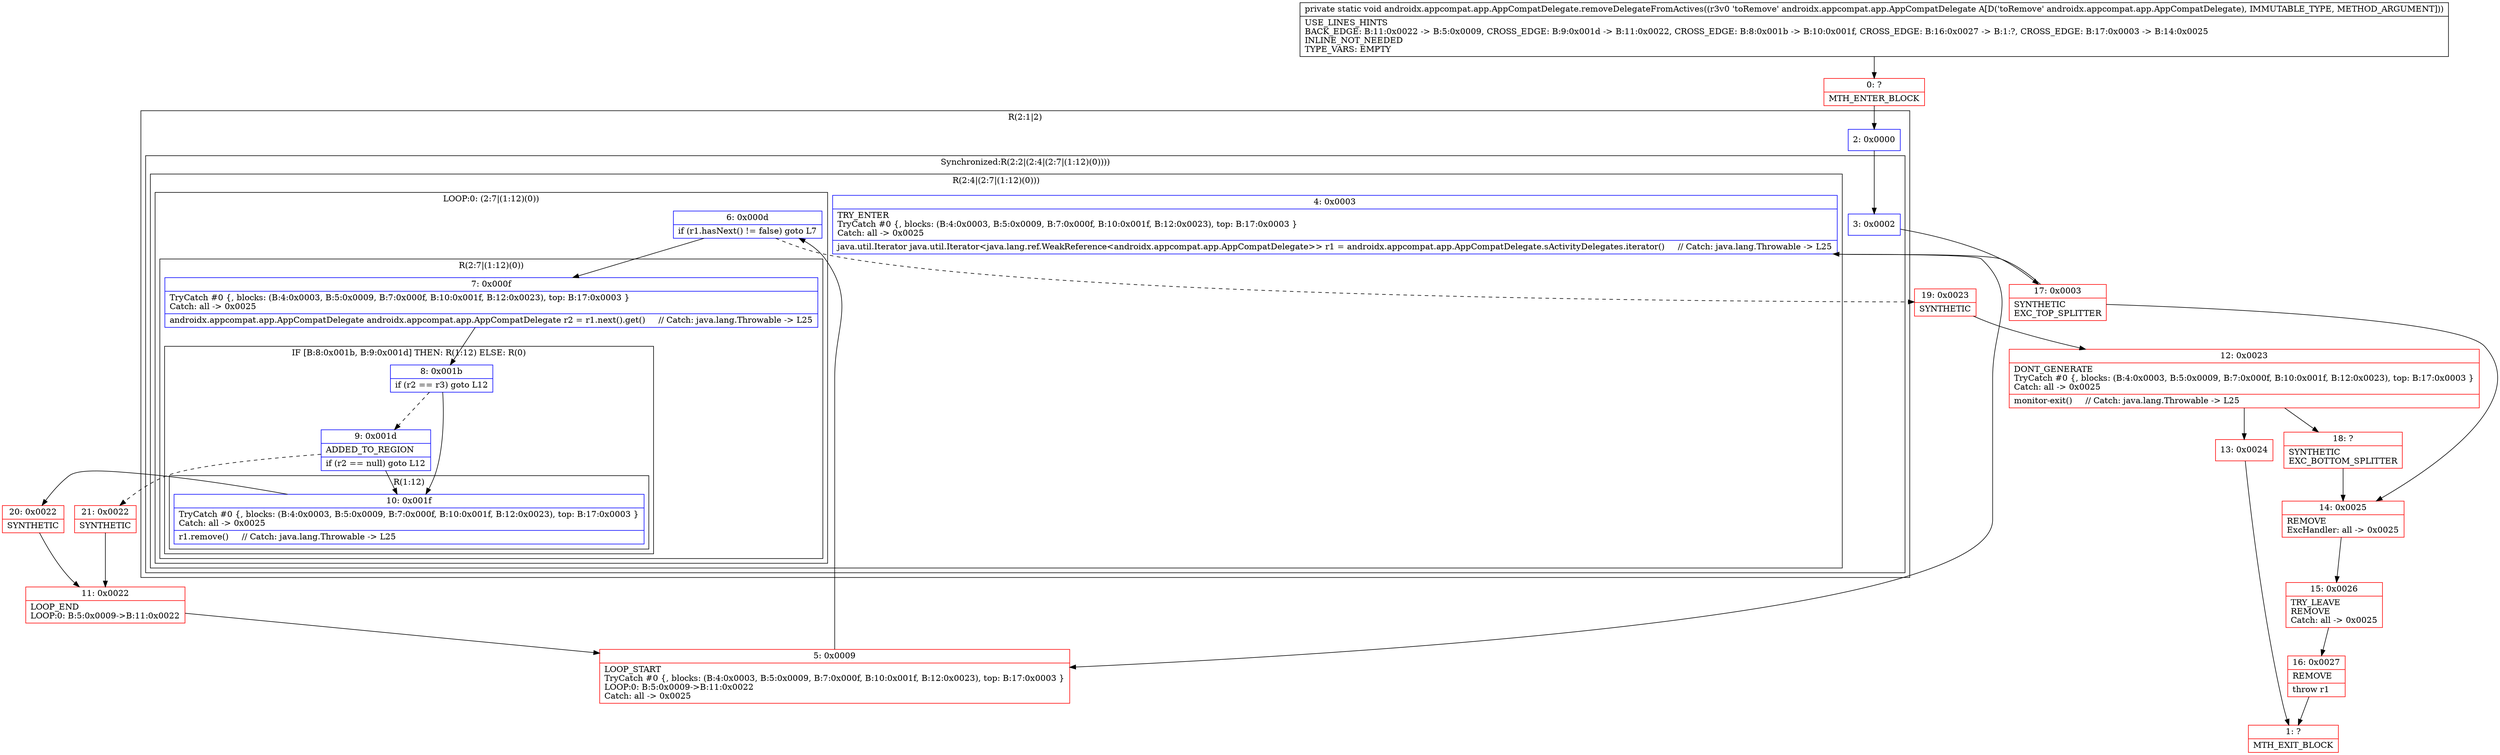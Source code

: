 digraph "CFG forandroidx.appcompat.app.AppCompatDelegate.removeDelegateFromActives(Landroidx\/appcompat\/app\/AppCompatDelegate;)V" {
subgraph cluster_Region_44545411 {
label = "R(2:1|2)";
node [shape=record,color=blue];
Node_2 [shape=record,label="{2\:\ 0x0000}"];
subgraph cluster_SynchronizedRegion_289228058 {
label = "Synchronized:R(2:2|(2:4|(2:7|(1:12)(0))))";
node [shape=record,color=blue];
Node_3 [shape=record,label="{3\:\ 0x0002}"];
subgraph cluster_Region_819659769 {
label = "R(2:4|(2:7|(1:12)(0)))";
node [shape=record,color=blue];
Node_4 [shape=record,label="{4\:\ 0x0003|TRY_ENTER\lTryCatch #0 \{, blocks: (B:4:0x0003, B:5:0x0009, B:7:0x000f, B:10:0x001f, B:12:0x0023), top: B:17:0x0003 \}\lCatch: all \-\> 0x0025\l|java.util.Iterator java.util.Iterator\<java.lang.ref.WeakReference\<androidx.appcompat.app.AppCompatDelegate\>\> r1 = androidx.appcompat.app.AppCompatDelegate.sActivityDelegates.iterator()     \/\/ Catch: java.lang.Throwable \-\> L25\l}"];
subgraph cluster_LoopRegion_570721271 {
label = "LOOP:0: (2:7|(1:12)(0))";
node [shape=record,color=blue];
Node_6 [shape=record,label="{6\:\ 0x000d|if (r1.hasNext() != false) goto L7\l}"];
subgraph cluster_Region_163868004 {
label = "R(2:7|(1:12)(0))";
node [shape=record,color=blue];
Node_7 [shape=record,label="{7\:\ 0x000f|TryCatch #0 \{, blocks: (B:4:0x0003, B:5:0x0009, B:7:0x000f, B:10:0x001f, B:12:0x0023), top: B:17:0x0003 \}\lCatch: all \-\> 0x0025\l|androidx.appcompat.app.AppCompatDelegate androidx.appcompat.app.AppCompatDelegate r2 = r1.next().get()     \/\/ Catch: java.lang.Throwable \-\> L25\l}"];
subgraph cluster_IfRegion_1686410188 {
label = "IF [B:8:0x001b, B:9:0x001d] THEN: R(1:12) ELSE: R(0)";
node [shape=record,color=blue];
Node_8 [shape=record,label="{8\:\ 0x001b|if (r2 == r3) goto L12\l}"];
Node_9 [shape=record,label="{9\:\ 0x001d|ADDED_TO_REGION\l|if (r2 == null) goto L12\l}"];
subgraph cluster_Region_203988347 {
label = "R(1:12)";
node [shape=record,color=blue];
Node_10 [shape=record,label="{10\:\ 0x001f|TryCatch #0 \{, blocks: (B:4:0x0003, B:5:0x0009, B:7:0x000f, B:10:0x001f, B:12:0x0023), top: B:17:0x0003 \}\lCatch: all \-\> 0x0025\l|r1.remove()     \/\/ Catch: java.lang.Throwable \-\> L25\l}"];
}
subgraph cluster_Region_1890973614 {
label = "R(0)";
node [shape=record,color=blue];
}
}
}
}
}
}
}
Node_0 [shape=record,color=red,label="{0\:\ ?|MTH_ENTER_BLOCK\l}"];
Node_17 [shape=record,color=red,label="{17\:\ 0x0003|SYNTHETIC\lEXC_TOP_SPLITTER\l}"];
Node_5 [shape=record,color=red,label="{5\:\ 0x0009|LOOP_START\lTryCatch #0 \{, blocks: (B:4:0x0003, B:5:0x0009, B:7:0x000f, B:10:0x001f, B:12:0x0023), top: B:17:0x0003 \}\lLOOP:0: B:5:0x0009\-\>B:11:0x0022\lCatch: all \-\> 0x0025\l}"];
Node_21 [shape=record,color=red,label="{21\:\ 0x0022|SYNTHETIC\l}"];
Node_11 [shape=record,color=red,label="{11\:\ 0x0022|LOOP_END\lLOOP:0: B:5:0x0009\-\>B:11:0x0022\l}"];
Node_20 [shape=record,color=red,label="{20\:\ 0x0022|SYNTHETIC\l}"];
Node_19 [shape=record,color=red,label="{19\:\ 0x0023|SYNTHETIC\l}"];
Node_12 [shape=record,color=red,label="{12\:\ 0x0023|DONT_GENERATE\lTryCatch #0 \{, blocks: (B:4:0x0003, B:5:0x0009, B:7:0x000f, B:10:0x001f, B:12:0x0023), top: B:17:0x0003 \}\lCatch: all \-\> 0x0025\l|monitor\-exit()     \/\/ Catch: java.lang.Throwable \-\> L25\l}"];
Node_13 [shape=record,color=red,label="{13\:\ 0x0024}"];
Node_1 [shape=record,color=red,label="{1\:\ ?|MTH_EXIT_BLOCK\l}"];
Node_18 [shape=record,color=red,label="{18\:\ ?|SYNTHETIC\lEXC_BOTTOM_SPLITTER\l}"];
Node_14 [shape=record,color=red,label="{14\:\ 0x0025|REMOVE\lExcHandler: all \-\> 0x0025\l}"];
Node_15 [shape=record,color=red,label="{15\:\ 0x0026|TRY_LEAVE\lREMOVE\lCatch: all \-\> 0x0025\l}"];
Node_16 [shape=record,color=red,label="{16\:\ 0x0027|REMOVE\l|throw r1\l}"];
MethodNode[shape=record,label="{private static void androidx.appcompat.app.AppCompatDelegate.removeDelegateFromActives((r3v0 'toRemove' androidx.appcompat.app.AppCompatDelegate A[D('toRemove' androidx.appcompat.app.AppCompatDelegate), IMMUTABLE_TYPE, METHOD_ARGUMENT]))  | USE_LINES_HINTS\lBACK_EDGE: B:11:0x0022 \-\> B:5:0x0009, CROSS_EDGE: B:9:0x001d \-\> B:11:0x0022, CROSS_EDGE: B:8:0x001b \-\> B:10:0x001f, CROSS_EDGE: B:16:0x0027 \-\> B:1:?, CROSS_EDGE: B:17:0x0003 \-\> B:14:0x0025\lINLINE_NOT_NEEDED\lTYPE_VARS: EMPTY\l}"];
MethodNode -> Node_0;Node_2 -> Node_3;
Node_3 -> Node_17;
Node_4 -> Node_5;
Node_6 -> Node_7;
Node_6 -> Node_19[style=dashed];
Node_7 -> Node_8;
Node_8 -> Node_9[style=dashed];
Node_8 -> Node_10;
Node_9 -> Node_10;
Node_9 -> Node_21[style=dashed];
Node_10 -> Node_20;
Node_0 -> Node_2;
Node_17 -> Node_4;
Node_17 -> Node_14;
Node_5 -> Node_6;
Node_21 -> Node_11;
Node_11 -> Node_5;
Node_20 -> Node_11;
Node_19 -> Node_12;
Node_12 -> Node_13;
Node_12 -> Node_18;
Node_13 -> Node_1;
Node_18 -> Node_14;
Node_14 -> Node_15;
Node_15 -> Node_16;
Node_16 -> Node_1;
}

